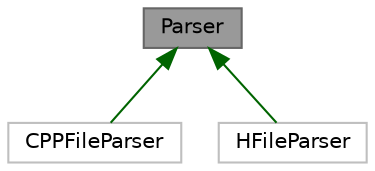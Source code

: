 digraph "Parser"
{
 // LATEX_PDF_SIZE
  bgcolor="transparent";
  edge [fontname=Helvetica,fontsize=10,labelfontname=Helvetica,labelfontsize=10];
  node [fontname=Helvetica,fontsize=10,shape=box,height=0.2,width=0.4];
  Node1 [id="Node000001",label="Parser",height=0.2,width=0.4,color="gray40", fillcolor="grey60", style="filled", fontcolor="black",tooltip=" "];
  Node1 -> Node2 [id="edge1_Node000001_Node000002",dir="back",color="darkgreen",style="solid",tooltip=" "];
  Node2 [id="Node000002",label="CPPFileParser",height=0.2,width=0.4,color="grey75", fillcolor="white", style="filled",URL="$class_c_p_p_file_parser.html",tooltip=" "];
  Node1 -> Node3 [id="edge2_Node000001_Node000003",dir="back",color="darkgreen",style="solid",tooltip=" "];
  Node3 [id="Node000003",label="HFileParser",height=0.2,width=0.4,color="grey75", fillcolor="white", style="filled",URL="$class_h_file_parser.html",tooltip=" "];
}
